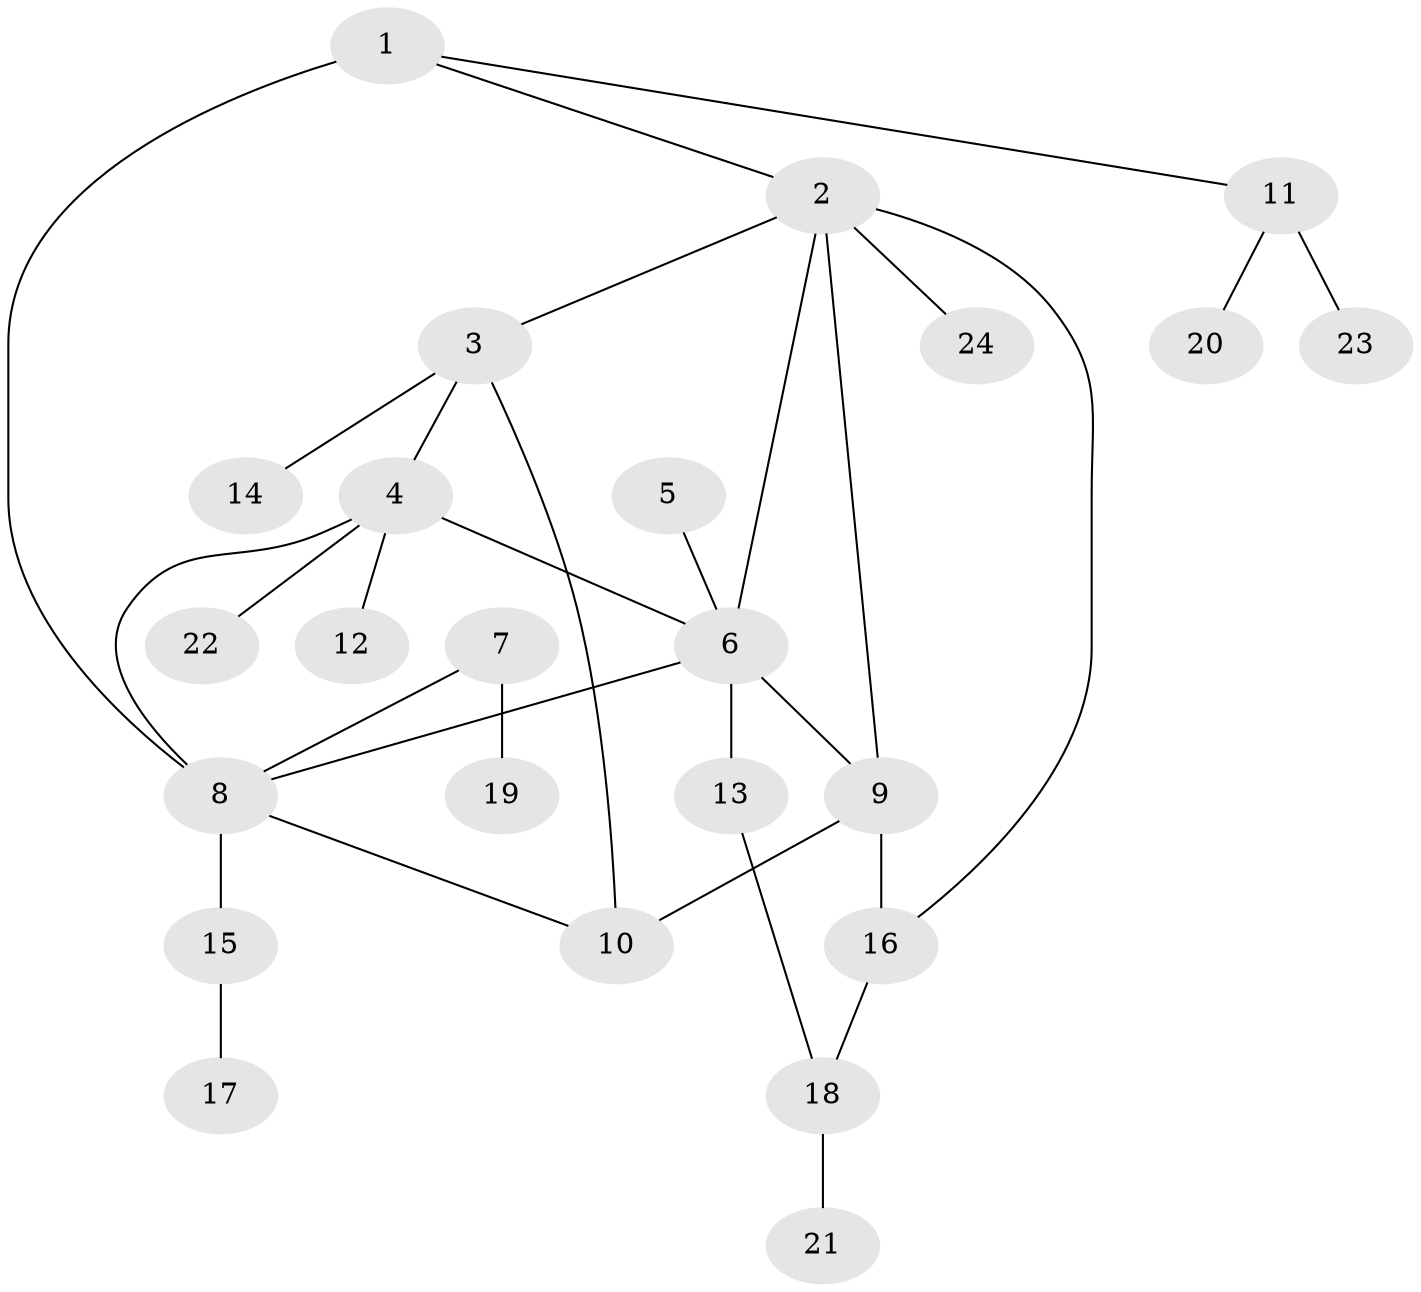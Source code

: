 // original degree distribution, {3: 0.0851063829787234, 7: 0.02127659574468085, 4: 0.06382978723404255, 6: 0.02127659574468085, 2: 0.14893617021276595, 9: 0.02127659574468085, 8: 0.0425531914893617, 1: 0.574468085106383, 5: 0.02127659574468085}
// Generated by graph-tools (version 1.1) at 2025/37/03/09/25 02:37:15]
// undirected, 24 vertices, 31 edges
graph export_dot {
graph [start="1"]
  node [color=gray90,style=filled];
  1;
  2;
  3;
  4;
  5;
  6;
  7;
  8;
  9;
  10;
  11;
  12;
  13;
  14;
  15;
  16;
  17;
  18;
  19;
  20;
  21;
  22;
  23;
  24;
  1 -- 2 [weight=1.0];
  1 -- 8 [weight=2.0];
  1 -- 11 [weight=1.0];
  2 -- 3 [weight=1.0];
  2 -- 6 [weight=1.0];
  2 -- 9 [weight=1.0];
  2 -- 16 [weight=1.0];
  2 -- 24 [weight=1.0];
  3 -- 4 [weight=1.0];
  3 -- 10 [weight=1.0];
  3 -- 14 [weight=1.0];
  4 -- 6 [weight=1.0];
  4 -- 8 [weight=1.0];
  4 -- 12 [weight=1.0];
  4 -- 22 [weight=1.0];
  5 -- 6 [weight=1.0];
  6 -- 8 [weight=1.0];
  6 -- 9 [weight=1.0];
  6 -- 13 [weight=3.0];
  7 -- 8 [weight=1.0];
  7 -- 19 [weight=1.0];
  8 -- 10 [weight=1.0];
  8 -- 15 [weight=1.0];
  9 -- 10 [weight=1.0];
  9 -- 16 [weight=4.0];
  11 -- 20 [weight=1.0];
  11 -- 23 [weight=2.0];
  13 -- 18 [weight=1.0];
  15 -- 17 [weight=1.0];
  16 -- 18 [weight=1.0];
  18 -- 21 [weight=1.0];
}
